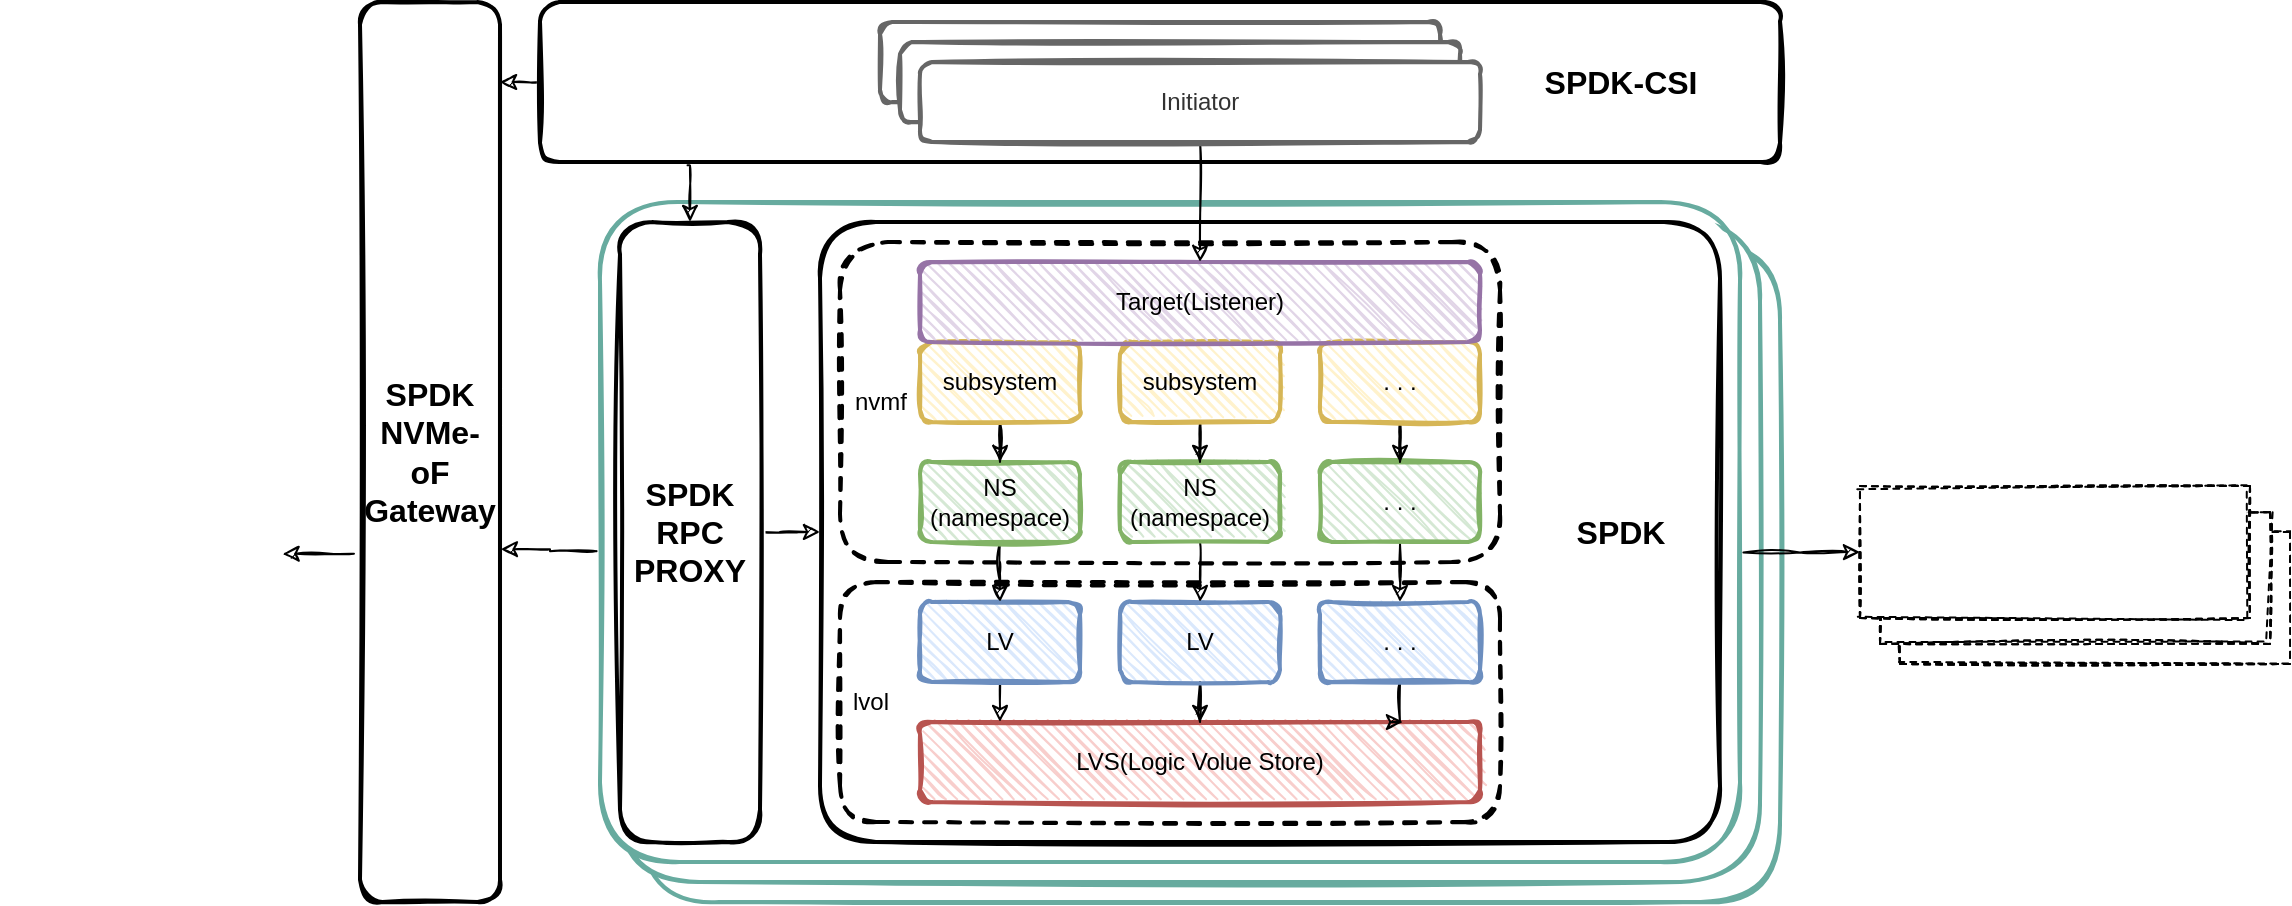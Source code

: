 <mxfile version="15.9.4" type="github">
  <diagram id="_k0dfrmrgLHj1u3hm91S" name="SPDK NVMe-oF Gateway">
    <mxGraphModel dx="2249" dy="892" grid="1" gridSize="10" guides="1" tooltips="1" connect="1" arrows="1" fold="1" page="1" pageScale="1" pageWidth="827" pageHeight="1169" math="0" shadow="0">
      <root>
        <mxCell id="0" />
        <mxCell id="1" parent="0" />
        <mxCell id="-MNfSVvUteKUCQnHGyNg-55" value="" style="shape=image;verticalLabelPosition=bottom;labelBackgroundColor=#ffffff;verticalAlign=top;aspect=fixed;imageAspect=0;image=https://nvmexpress.org/wp-content/uploads/nvm-express-web.png;imageBackground=default;imageBorder=default;dashed=1;sketch=1;" vertex="1" parent="1">
          <mxGeometry x="720" y="505" width="195" height="66" as="geometry" />
        </mxCell>
        <mxCell id="-MNfSVvUteKUCQnHGyNg-53" value="" style="shape=image;verticalLabelPosition=bottom;labelBackgroundColor=#ffffff;verticalAlign=top;aspect=fixed;imageAspect=0;image=https://nvmexpress.org/wp-content/uploads/nvm-express-web.png;imageBackground=default;imageBorder=default;dashed=1;sketch=1;" vertex="1" parent="1">
          <mxGeometry x="710" y="495" width="195" height="66" as="geometry" />
        </mxCell>
        <mxCell id="-MNfSVvUteKUCQnHGyNg-47" value="&lt;font style=&quot;font-size: 16px&quot;&gt;&lt;b&gt;&lt;br&gt;&lt;/b&gt;&lt;/font&gt;" style="rounded=1;whiteSpace=wrap;html=1;strokeWidth=2;fillWeight=1;hachureGap=4;hachureAngle=45;sketch=1;strokeColor=#67AB9F;arcSize=12;" vertex="1" parent="1">
          <mxGeometry x="90" y="360" width="570" height="330" as="geometry" />
        </mxCell>
        <mxCell id="-MNfSVvUteKUCQnHGyNg-46" value="&lt;font style=&quot;font-size: 16px&quot;&gt;&lt;b&gt;&lt;br&gt;&lt;/b&gt;&lt;/font&gt;" style="rounded=1;whiteSpace=wrap;html=1;strokeWidth=2;fillWeight=1;hachureGap=4;hachureAngle=45;sketch=1;strokeColor=#67AB9F;arcSize=12;" vertex="1" parent="1">
          <mxGeometry x="80" y="350" width="570" height="330" as="geometry" />
        </mxCell>
        <mxCell id="-MNfSVvUteKUCQnHGyNg-44" style="edgeStyle=orthogonalEdgeStyle;rounded=0;sketch=1;orthogonalLoop=1;jettySize=auto;html=1;entryX=1.006;entryY=0.608;entryDx=0;entryDy=0;entryPerimeter=0;fontSize=16;strokeWidth=1;exitX=-0.003;exitY=0.529;exitDx=0;exitDy=0;exitPerimeter=0;" edge="1" parent="1" source="-MNfSVvUteKUCQnHGyNg-42" target="-MNfSVvUteKUCQnHGyNg-33">
          <mxGeometry relative="1" as="geometry" />
        </mxCell>
        <mxCell id="-MNfSVvUteKUCQnHGyNg-42" value="&lt;font style=&quot;font-size: 16px&quot;&gt;&lt;b&gt;&lt;br&gt;&lt;/b&gt;&lt;/font&gt;" style="rounded=1;whiteSpace=wrap;html=1;strokeWidth=2;fillWeight=1;hachureGap=4;hachureAngle=45;sketch=1;strokeColor=#67AB9F;arcSize=12;" vertex="1" parent="1">
          <mxGeometry x="70" y="340" width="570" height="330" as="geometry" />
        </mxCell>
        <mxCell id="-MNfSVvUteKUCQnHGyNg-40" style="edgeStyle=orthogonalEdgeStyle;rounded=0;sketch=1;orthogonalLoop=1;jettySize=auto;html=1;entryX=1.004;entryY=0.091;entryDx=0;entryDy=0;entryPerimeter=0;fontSize=16;" edge="1" parent="1" source="-MNfSVvUteKUCQnHGyNg-31">
          <mxGeometry relative="1" as="geometry">
            <mxPoint x="20.28" y="280.04" as="targetPoint" />
          </mxGeometry>
        </mxCell>
        <mxCell id="-MNfSVvUteKUCQnHGyNg-43" style="edgeStyle=orthogonalEdgeStyle;rounded=0;sketch=1;orthogonalLoop=1;jettySize=auto;html=1;entryX=0.5;entryY=0;entryDx=0;entryDy=0;fontSize=16;exitX=0.119;exitY=1.021;exitDx=0;exitDy=0;exitPerimeter=0;" edge="1" parent="1" source="-MNfSVvUteKUCQnHGyNg-31" target="-MNfSVvUteKUCQnHGyNg-35">
          <mxGeometry relative="1" as="geometry">
            <mxPoint x="110" y="310" as="sourcePoint" />
            <Array as="points">
              <mxPoint x="115" y="322" />
            </Array>
          </mxGeometry>
        </mxCell>
        <mxCell id="-MNfSVvUteKUCQnHGyNg-31" value="" style="rounded=1;whiteSpace=wrap;html=1;strokeWidth=2;fillWeight=1;hachureGap=4;hachureAngle=45;sketch=1;strokeColor=#000000;arcSize=12;" vertex="1" parent="1">
          <mxGeometry x="40" y="240" width="620" height="80" as="geometry" />
        </mxCell>
        <mxCell id="-MNfSVvUteKUCQnHGyNg-30" value="" style="rounded=1;whiteSpace=wrap;html=1;strokeWidth=2;fillWeight=1;hachureGap=4;hachureAngle=45;sketch=1;fillColor=default;strokeColor=#666666;fontColor=#333333;" vertex="1" parent="1">
          <mxGeometry x="210" y="250" width="280" height="40" as="geometry" />
        </mxCell>
        <mxCell id="-MNfSVvUteKUCQnHGyNg-25" value="" style="rounded=1;whiteSpace=wrap;html=1;strokeWidth=2;fillWeight=1;hachureGap=4;hachureAngle=45;sketch=1;strokeColor=#000000;arcSize=9;" vertex="1" parent="1">
          <mxGeometry x="180" y="350" width="450" height="310" as="geometry" />
        </mxCell>
        <mxCell id="-MNfSVvUteKUCQnHGyNg-23" value="" style="rounded=1;whiteSpace=wrap;html=1;strokeWidth=2;fillWeight=1;hachureGap=4;hachureAngle=45;sketch=1;strokeColor=#000000;dashed=1;" vertex="1" parent="1">
          <mxGeometry x="190" y="360" width="330" height="160" as="geometry" />
        </mxCell>
        <mxCell id="-MNfSVvUteKUCQnHGyNg-21" value="" style="rounded=1;whiteSpace=wrap;html=1;strokeWidth=2;fillWeight=1;hachureGap=4;hachureAngle=45;sketch=1;strokeColor=#000000;dashed=1;" vertex="1" parent="1">
          <mxGeometry x="190" y="530" width="330" height="120" as="geometry" />
        </mxCell>
        <mxCell id="-MNfSVvUteKUCQnHGyNg-1" value="LVS(Logic Volue Store)" style="rounded=1;whiteSpace=wrap;html=1;strokeWidth=2;fillWeight=1;hachureGap=4;hachureAngle=45;fillColor=#f8cecc;sketch=1;strokeColor=#b85450;" vertex="1" parent="1">
          <mxGeometry x="230" y="600" width="280" height="40" as="geometry" />
        </mxCell>
        <mxCell id="-MNfSVvUteKUCQnHGyNg-5" style="edgeStyle=orthogonalEdgeStyle;rounded=0;orthogonalLoop=1;jettySize=auto;html=1;entryX=0.145;entryY=0.021;entryDx=0;entryDy=0;entryPerimeter=0;sketch=1;" edge="1" parent="1" source="-MNfSVvUteKUCQnHGyNg-2" target="-MNfSVvUteKUCQnHGyNg-1">
          <mxGeometry relative="1" as="geometry" />
        </mxCell>
        <mxCell id="-MNfSVvUteKUCQnHGyNg-2" value="LV" style="rounded=1;whiteSpace=wrap;html=1;strokeWidth=2;fillWeight=1;hachureGap=4;hachureAngle=45;sketch=1;fillColor=#dae8fc;strokeColor=#6c8ebf;" vertex="1" parent="1">
          <mxGeometry x="230" y="540" width="80" height="40" as="geometry" />
        </mxCell>
        <mxCell id="-MNfSVvUteKUCQnHGyNg-6" style="edgeStyle=orthogonalEdgeStyle;rounded=0;sketch=1;orthogonalLoop=1;jettySize=auto;html=1;entryX=0.5;entryY=0;entryDx=0;entryDy=0;" edge="1" parent="1" source="-MNfSVvUteKUCQnHGyNg-3" target="-MNfSVvUteKUCQnHGyNg-1">
          <mxGeometry relative="1" as="geometry" />
        </mxCell>
        <mxCell id="-MNfSVvUteKUCQnHGyNg-3" value="LV" style="rounded=1;whiteSpace=wrap;html=1;strokeWidth=2;fillWeight=1;hachureGap=4;hachureAngle=45;sketch=1;fillColor=#dae8fc;strokeColor=#6c8ebf;" vertex="1" parent="1">
          <mxGeometry x="330" y="540" width="80" height="40" as="geometry" />
        </mxCell>
        <mxCell id="-MNfSVvUteKUCQnHGyNg-7" style="edgeStyle=orthogonalEdgeStyle;rounded=0;sketch=1;orthogonalLoop=1;jettySize=auto;html=1;" edge="1" parent="1" source="-MNfSVvUteKUCQnHGyNg-4">
          <mxGeometry relative="1" as="geometry">
            <mxPoint x="471" y="600" as="targetPoint" />
          </mxGeometry>
        </mxCell>
        <mxCell id="-MNfSVvUteKUCQnHGyNg-4" value=". . ." style="rounded=1;whiteSpace=wrap;html=1;strokeWidth=2;fillWeight=1;hachureGap=4;hachureAngle=45;sketch=1;fillColor=#dae8fc;strokeColor=#6c8ebf;" vertex="1" parent="1">
          <mxGeometry x="430" y="540" width="80" height="40" as="geometry" />
        </mxCell>
        <mxCell id="-MNfSVvUteKUCQnHGyNg-11" value="" style="edgeStyle=orthogonalEdgeStyle;rounded=0;sketch=1;orthogonalLoop=1;jettySize=auto;html=1;" edge="1" parent="1" source="-MNfSVvUteKUCQnHGyNg-8" target="-MNfSVvUteKUCQnHGyNg-2">
          <mxGeometry relative="1" as="geometry" />
        </mxCell>
        <mxCell id="-MNfSVvUteKUCQnHGyNg-8" value="NS&lt;br&gt;(namespace)" style="rounded=1;whiteSpace=wrap;html=1;strokeWidth=2;fillWeight=1;hachureGap=4;hachureAngle=45;sketch=1;fillColor=#d5e8d4;strokeColor=#82b366;" vertex="1" parent="1">
          <mxGeometry x="230" y="470" width="80" height="40" as="geometry" />
        </mxCell>
        <mxCell id="-MNfSVvUteKUCQnHGyNg-12" value="" style="edgeStyle=orthogonalEdgeStyle;rounded=0;sketch=1;orthogonalLoop=1;jettySize=auto;html=1;" edge="1" parent="1" source="-MNfSVvUteKUCQnHGyNg-9" target="-MNfSVvUteKUCQnHGyNg-3">
          <mxGeometry relative="1" as="geometry" />
        </mxCell>
        <mxCell id="-MNfSVvUteKUCQnHGyNg-9" value="NS&lt;br&gt;(namespace)" style="rounded=1;whiteSpace=wrap;html=1;strokeWidth=2;fillWeight=1;hachureGap=4;hachureAngle=45;sketch=1;fillColor=#d5e8d4;strokeColor=#82b366;" vertex="1" parent="1">
          <mxGeometry x="330" y="470" width="80" height="40" as="geometry" />
        </mxCell>
        <mxCell id="-MNfSVvUteKUCQnHGyNg-13" value="" style="edgeStyle=orthogonalEdgeStyle;rounded=0;sketch=1;orthogonalLoop=1;jettySize=auto;html=1;" edge="1" parent="1" source="-MNfSVvUteKUCQnHGyNg-10" target="-MNfSVvUteKUCQnHGyNg-4">
          <mxGeometry relative="1" as="geometry" />
        </mxCell>
        <mxCell id="-MNfSVvUteKUCQnHGyNg-10" value=". . ." style="rounded=1;whiteSpace=wrap;html=1;strokeWidth=2;fillWeight=1;hachureGap=4;hachureAngle=45;sketch=1;fillColor=#d5e8d4;strokeColor=#82b366;" vertex="1" parent="1">
          <mxGeometry x="430" y="470" width="80" height="40" as="geometry" />
        </mxCell>
        <mxCell id="-MNfSVvUteKUCQnHGyNg-15" value="" style="edgeStyle=orthogonalEdgeStyle;rounded=0;sketch=1;orthogonalLoop=1;jettySize=auto;html=1;" edge="1" parent="1" source="-MNfSVvUteKUCQnHGyNg-14" target="-MNfSVvUteKUCQnHGyNg-8">
          <mxGeometry relative="1" as="geometry" />
        </mxCell>
        <mxCell id="-MNfSVvUteKUCQnHGyNg-14" value="subsystem" style="rounded=1;whiteSpace=wrap;html=1;strokeWidth=2;fillWeight=1;hachureGap=4;hachureAngle=45;sketch=1;fillColor=#fff2cc;strokeColor=#d6b656;" vertex="1" parent="1">
          <mxGeometry x="230" y="410" width="80" height="40" as="geometry" />
        </mxCell>
        <mxCell id="-MNfSVvUteKUCQnHGyNg-17" value="" style="edgeStyle=orthogonalEdgeStyle;rounded=0;sketch=1;orthogonalLoop=1;jettySize=auto;html=1;" edge="1" parent="1" source="-MNfSVvUteKUCQnHGyNg-16" target="-MNfSVvUteKUCQnHGyNg-9">
          <mxGeometry relative="1" as="geometry" />
        </mxCell>
        <mxCell id="-MNfSVvUteKUCQnHGyNg-16" value="subsystem" style="rounded=1;whiteSpace=wrap;html=1;strokeWidth=2;fillWeight=1;hachureGap=4;hachureAngle=45;sketch=1;fillColor=#fff2cc;strokeColor=#d6b656;" vertex="1" parent="1">
          <mxGeometry x="330" y="410" width="80" height="40" as="geometry" />
        </mxCell>
        <mxCell id="-MNfSVvUteKUCQnHGyNg-19" value="" style="edgeStyle=orthogonalEdgeStyle;rounded=0;sketch=1;orthogonalLoop=1;jettySize=auto;html=1;" edge="1" parent="1" source="-MNfSVvUteKUCQnHGyNg-18" target="-MNfSVvUteKUCQnHGyNg-10">
          <mxGeometry relative="1" as="geometry" />
        </mxCell>
        <mxCell id="-MNfSVvUteKUCQnHGyNg-18" value=". . ." style="rounded=1;whiteSpace=wrap;html=1;strokeWidth=2;fillWeight=1;hachureGap=4;hachureAngle=45;sketch=1;fillColor=#fff2cc;strokeColor=#d6b656;" vertex="1" parent="1">
          <mxGeometry x="430" y="410" width="80" height="40" as="geometry" />
        </mxCell>
        <mxCell id="-MNfSVvUteKUCQnHGyNg-20" value="Target(Listener)" style="rounded=1;whiteSpace=wrap;html=1;strokeWidth=2;fillWeight=1;hachureGap=4;hachureAngle=45;sketch=1;fillColor=#e1d5e7;strokeColor=#9673a6;" vertex="1" parent="1">
          <mxGeometry x="230" y="370" width="280" height="40" as="geometry" />
        </mxCell>
        <mxCell id="-MNfSVvUteKUCQnHGyNg-22" value="lvol" style="text;html=1;align=center;verticalAlign=middle;resizable=0;points=[];autosize=1;strokeColor=none;fillColor=none;" vertex="1" parent="1">
          <mxGeometry x="190" y="580" width="30" height="20" as="geometry" />
        </mxCell>
        <mxCell id="-MNfSVvUteKUCQnHGyNg-24" value="nvmf" style="text;html=1;align=center;verticalAlign=middle;resizable=0;points=[];autosize=1;strokeColor=none;fillColor=none;" vertex="1" parent="1">
          <mxGeometry x="190" y="430" width="40" height="20" as="geometry" />
        </mxCell>
        <mxCell id="-MNfSVvUteKUCQnHGyNg-26" value="SPDK" style="text;html=1;align=center;verticalAlign=middle;resizable=0;points=[];autosize=1;strokeColor=none;fillColor=none;fontSize=16;fontStyle=1" vertex="1" parent="1">
          <mxGeometry x="550" y="495" width="60" height="20" as="geometry" />
        </mxCell>
        <mxCell id="-MNfSVvUteKUCQnHGyNg-28" value="" style="rounded=1;whiteSpace=wrap;html=1;strokeWidth=2;fillWeight=1;hachureGap=4;hachureAngle=45;sketch=1;fillColor=default;strokeColor=#666666;fontColor=#333333;" vertex="1" parent="1">
          <mxGeometry x="220" y="260" width="280" height="40" as="geometry" />
        </mxCell>
        <mxCell id="-MNfSVvUteKUCQnHGyNg-29" style="edgeStyle=orthogonalEdgeStyle;rounded=0;sketch=1;orthogonalLoop=1;jettySize=auto;html=1;entryX=0.5;entryY=0;entryDx=0;entryDy=0;fontSize=16;" edge="1" parent="1" source="-MNfSVvUteKUCQnHGyNg-27" target="-MNfSVvUteKUCQnHGyNg-20">
          <mxGeometry relative="1" as="geometry" />
        </mxCell>
        <mxCell id="-MNfSVvUteKUCQnHGyNg-27" value="Initiator" style="rounded=1;whiteSpace=wrap;html=1;strokeWidth=2;fillWeight=1;hachureGap=4;hachureAngle=45;sketch=1;fillColor=default;strokeColor=#666666;fontColor=#333333;gradientColor=none;" vertex="1" parent="1">
          <mxGeometry x="230" y="270" width="280" height="40" as="geometry" />
        </mxCell>
        <mxCell id="-MNfSVvUteKUCQnHGyNg-32" value="SPDK-CSI" style="text;html=1;align=center;verticalAlign=middle;resizable=0;points=[];autosize=1;strokeColor=none;fillColor=none;fontSize=16;fontStyle=1" vertex="1" parent="1">
          <mxGeometry x="535" y="270" width="90" height="20" as="geometry" />
        </mxCell>
        <mxCell id="-MNfSVvUteKUCQnHGyNg-60" style="edgeStyle=orthogonalEdgeStyle;rounded=0;sketch=1;orthogonalLoop=1;jettySize=auto;html=1;entryX=1;entryY=0.5;entryDx=0;entryDy=0;fontSize=16;strokeWidth=1;exitX=-0.043;exitY=0.613;exitDx=0;exitDy=0;exitPerimeter=0;" edge="1" parent="1" source="-MNfSVvUteKUCQnHGyNg-33" target="-MNfSVvUteKUCQnHGyNg-59">
          <mxGeometry relative="1" as="geometry" />
        </mxCell>
        <mxCell id="-MNfSVvUteKUCQnHGyNg-33" value="&lt;font style=&quot;font-size: 16px&quot;&gt;&lt;b&gt;SPDK&lt;br&gt;NVMe-oF&lt;br&gt;Gateway&lt;/b&gt;&lt;/font&gt;" style="rounded=1;whiteSpace=wrap;html=1;strokeWidth=2;fillWeight=1;hachureGap=4;hachureAngle=45;sketch=1;strokeColor=#000000;arcSize=16;" vertex="1" parent="1">
          <mxGeometry x="-50" y="240" width="70" height="450" as="geometry" />
        </mxCell>
        <mxCell id="-MNfSVvUteKUCQnHGyNg-39" style="edgeStyle=orthogonalEdgeStyle;rounded=0;sketch=1;orthogonalLoop=1;jettySize=auto;html=1;entryX=0;entryY=0.5;entryDx=0;entryDy=0;fontSize=16;" edge="1" parent="1" source="-MNfSVvUteKUCQnHGyNg-35" target="-MNfSVvUteKUCQnHGyNg-25">
          <mxGeometry relative="1" as="geometry" />
        </mxCell>
        <mxCell id="-MNfSVvUteKUCQnHGyNg-35" value="&lt;font style=&quot;font-size: 16px&quot;&gt;&lt;b&gt;SPDK&lt;br&gt;RPC&lt;br&gt;PROXY&lt;br&gt;&lt;/b&gt;&lt;/font&gt;" style="rounded=1;whiteSpace=wrap;html=1;strokeWidth=2;fillWeight=1;hachureGap=4;hachureAngle=45;sketch=1;strokeColor=#000000;arcSize=23;" vertex="1" parent="1">
          <mxGeometry x="80" y="350" width="70" height="310" as="geometry" />
        </mxCell>
        <mxCell id="-MNfSVvUteKUCQnHGyNg-48" value="" style="shape=image;verticalLabelPosition=bottom;labelBackgroundColor=#ffffff;verticalAlign=top;aspect=fixed;imageAspect=0;image=https://nvmexpress.org/wp-content/uploads/nvm-express-web.png;imageBackground=default;imageBorder=default;dashed=1;sketch=1;" vertex="1" parent="1">
          <mxGeometry x="700" y="482" width="195" height="66" as="geometry" />
        </mxCell>
        <mxCell id="-MNfSVvUteKUCQnHGyNg-57" style="edgeStyle=orthogonalEdgeStyle;rounded=0;sketch=1;orthogonalLoop=1;jettySize=auto;html=1;entryX=0;entryY=0.5;entryDx=0;entryDy=0;fontSize=16;strokeWidth=1;exitX=1.003;exitY=0.531;exitDx=0;exitDy=0;exitPerimeter=0;" edge="1" parent="1" source="-MNfSVvUteKUCQnHGyNg-42" target="-MNfSVvUteKUCQnHGyNg-48">
          <mxGeometry relative="1" as="geometry" />
        </mxCell>
        <mxCell id="-MNfSVvUteKUCQnHGyNg-59" value="" style="shape=image;verticalLabelPosition=bottom;labelBackgroundColor=#ffffff;verticalAlign=top;aspect=fixed;imageAspect=0;image=https://cdn.worldvectorlogo.com/logos/etcd.svg;imageBackground=default;imageBorder=none;dashed=1;" vertex="1" parent="1">
          <mxGeometry x="-230" y="490" width="141.3" height="50" as="geometry" />
        </mxCell>
      </root>
    </mxGraphModel>
  </diagram>
</mxfile>
